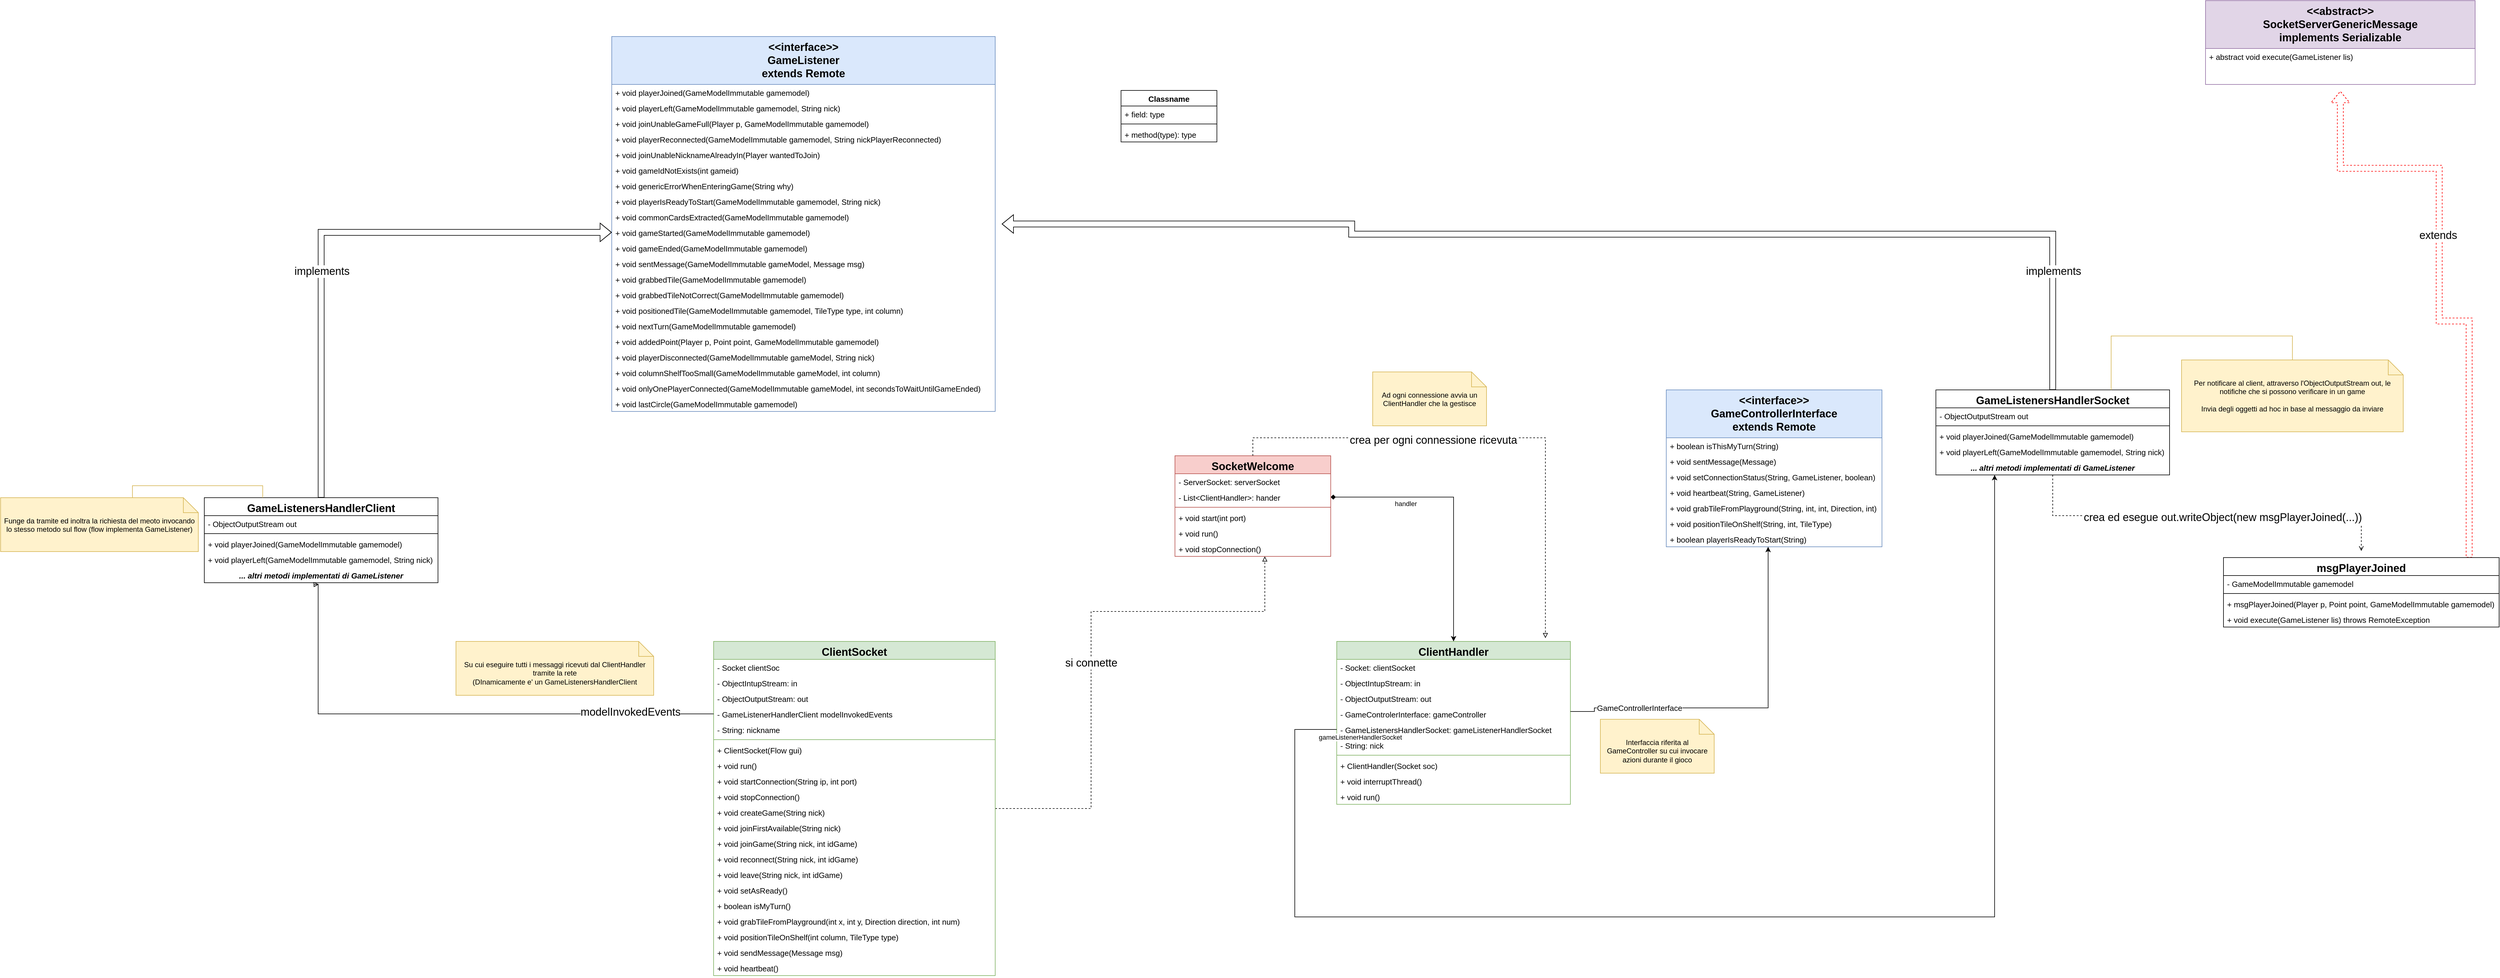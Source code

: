 <mxfile version="20.8.16" type="device"><diagram id="7D1J2RN3TI_QqU_orNVl" name="Pagina-1"><mxGraphModel dx="5291" dy="3307" grid="1" gridSize="10" guides="1" tooltips="1" connect="1" arrows="1" fold="1" page="0" pageScale="1" pageWidth="827" pageHeight="1169" background="none" math="0" shadow="0"><root><mxCell id="0"/><mxCell id="1" parent="0"/><mxCell id="dzRaXjKXjlgb23_gsx2O-1" value="SocketWelcome" style="swimlane;fontStyle=1;align=center;verticalAlign=top;childLayout=stackLayout;horizontal=1;startSize=30;horizontalStack=0;resizeParent=1;resizeParentMax=0;resizeLast=0;collapsible=1;marginBottom=0;fillColor=#f8cecc;strokeColor=#b85450;fontSize=18;" vertex="1" parent="1"><mxGeometry x="-1030" y="-820" width="260" height="168" as="geometry"/></mxCell><mxCell id="dzRaXjKXjlgb23_gsx2O-42" value="- ServerSocket: serverSocket&#10;" style="text;strokeColor=none;fillColor=none;align=left;verticalAlign=top;spacingLeft=4;spacingRight=4;overflow=hidden;rotatable=0;points=[[0,0.5],[1,0.5]];portConstraint=eastwest;fontSize=13;" vertex="1" parent="dzRaXjKXjlgb23_gsx2O-1"><mxGeometry y="30" width="260" height="26" as="geometry"/></mxCell><mxCell id="dzRaXjKXjlgb23_gsx2O-53" value="- List&lt;ClientHandler&gt;: hander&#10;" style="text;strokeColor=none;fillColor=none;align=left;verticalAlign=top;spacingLeft=4;spacingRight=4;overflow=hidden;rotatable=0;points=[[0,0.5],[1,0.5]];portConstraint=eastwest;fontSize=13;" vertex="1" parent="dzRaXjKXjlgb23_gsx2O-1"><mxGeometry y="56" width="260" height="26" as="geometry"/></mxCell><mxCell id="dzRaXjKXjlgb23_gsx2O-3" value="" style="line;strokeWidth=1;fillColor=none;align=left;verticalAlign=middle;spacingTop=-1;spacingLeft=3;spacingRight=3;rotatable=0;labelPosition=right;points=[];portConstraint=eastwest;strokeColor=inherit;" vertex="1" parent="dzRaXjKXjlgb23_gsx2O-1"><mxGeometry y="82" width="260" height="8" as="geometry"/></mxCell><mxCell id="dzRaXjKXjlgb23_gsx2O-54" value="+ void start(int port)" style="text;strokeColor=none;fillColor=none;align=left;verticalAlign=top;spacingLeft=4;spacingRight=4;overflow=hidden;rotatable=0;points=[[0,0.5],[1,0.5]];portConstraint=eastwest;fontSize=13;" vertex="1" parent="dzRaXjKXjlgb23_gsx2O-1"><mxGeometry y="90" width="260" height="26" as="geometry"/></mxCell><mxCell id="dzRaXjKXjlgb23_gsx2O-40" value="+ void run()" style="text;strokeColor=none;fillColor=none;align=left;verticalAlign=top;spacingLeft=4;spacingRight=4;overflow=hidden;rotatable=0;points=[[0,0.5],[1,0.5]];portConstraint=eastwest;fontSize=13;" vertex="1" parent="dzRaXjKXjlgb23_gsx2O-1"><mxGeometry y="116" width="260" height="26" as="geometry"/></mxCell><mxCell id="dzRaXjKXjlgb23_gsx2O-51" value="+ void stopConnection()" style="text;strokeColor=none;fillColor=none;align=left;verticalAlign=top;spacingLeft=4;spacingRight=4;overflow=hidden;rotatable=0;points=[[0,0.5],[1,0.5]];portConstraint=eastwest;fontSize=13;" vertex="1" parent="dzRaXjKXjlgb23_gsx2O-1"><mxGeometry y="142" width="260" height="26" as="geometry"/></mxCell><mxCell id="dzRaXjKXjlgb23_gsx2O-9" value="ClientHandler" style="swimlane;fontStyle=1;align=center;verticalAlign=top;childLayout=stackLayout;horizontal=1;startSize=30;horizontalStack=0;resizeParent=1;resizeParentMax=0;resizeLast=0;collapsible=1;marginBottom=0;fillColor=#d5e8d4;strokeColor=#82b366;fontSize=18;" vertex="1" parent="1"><mxGeometry x="-760" y="-510" width="390" height="272" as="geometry"/></mxCell><mxCell id="dzRaXjKXjlgb23_gsx2O-55" value="- Socket: clientSocket&#10;" style="text;strokeColor=none;fillColor=none;align=left;verticalAlign=top;spacingLeft=4;spacingRight=4;overflow=hidden;rotatable=0;points=[[0,0.5],[1,0.5]];portConstraint=eastwest;fontSize=13;" vertex="1" parent="dzRaXjKXjlgb23_gsx2O-9"><mxGeometry y="30" width="390" height="26" as="geometry"/></mxCell><mxCell id="dzRaXjKXjlgb23_gsx2O-59" value="- ObjectIntupStream: in&#10;" style="text;strokeColor=none;fillColor=none;align=left;verticalAlign=top;spacingLeft=4;spacingRight=4;overflow=hidden;rotatable=0;points=[[0,0.5],[1,0.5]];portConstraint=eastwest;fontSize=13;" vertex="1" parent="dzRaXjKXjlgb23_gsx2O-9"><mxGeometry y="56" width="390" height="26" as="geometry"/></mxCell><mxCell id="dzRaXjKXjlgb23_gsx2O-61" value="- ObjectOutputStream: out&#10;" style="text;strokeColor=none;fillColor=none;align=left;verticalAlign=top;spacingLeft=4;spacingRight=4;overflow=hidden;rotatable=0;points=[[0,0.5],[1,0.5]];portConstraint=eastwest;fontSize=13;" vertex="1" parent="dzRaXjKXjlgb23_gsx2O-9"><mxGeometry y="82" width="390" height="26" as="geometry"/></mxCell><mxCell id="dzRaXjKXjlgb23_gsx2O-57" value="- GameControlerInterface: gameController&#10;" style="text;strokeColor=none;fillColor=none;align=left;verticalAlign=top;spacingLeft=4;spacingRight=4;overflow=hidden;rotatable=0;points=[[0,0.5],[1,0.5]];portConstraint=eastwest;fontSize=13;" vertex="1" parent="dzRaXjKXjlgb23_gsx2O-9"><mxGeometry y="108" width="390" height="26" as="geometry"/></mxCell><mxCell id="dzRaXjKXjlgb23_gsx2O-58" value="- GameListenersHandlerSocket: gameListenerHandlerSocket&#10;" style="text;strokeColor=none;fillColor=none;align=left;verticalAlign=top;spacingLeft=4;spacingRight=4;overflow=hidden;rotatable=0;points=[[0,0.5],[1,0.5]];portConstraint=eastwest;fontSize=13;" vertex="1" parent="dzRaXjKXjlgb23_gsx2O-9"><mxGeometry y="134" width="390" height="26" as="geometry"/></mxCell><mxCell id="dzRaXjKXjlgb23_gsx2O-60" value="- String: nick" style="text;strokeColor=none;fillColor=none;align=left;verticalAlign=top;spacingLeft=4;spacingRight=4;overflow=hidden;rotatable=0;points=[[0,0.5],[1,0.5]];portConstraint=eastwest;fontSize=13;" vertex="1" parent="dzRaXjKXjlgb23_gsx2O-9"><mxGeometry y="160" width="390" height="26" as="geometry"/></mxCell><mxCell id="dzRaXjKXjlgb23_gsx2O-11" value="" style="line;strokeWidth=1;fillColor=none;align=left;verticalAlign=middle;spacingTop=-1;spacingLeft=3;spacingRight=3;rotatable=0;labelPosition=right;points=[];portConstraint=eastwest;strokeColor=inherit;" vertex="1" parent="dzRaXjKXjlgb23_gsx2O-9"><mxGeometry y="186" width="390" height="8" as="geometry"/></mxCell><mxCell id="dzRaXjKXjlgb23_gsx2O-62" value="+ ClientHandler(Socket soc)&#10;" style="text;strokeColor=none;fillColor=none;align=left;verticalAlign=top;spacingLeft=4;spacingRight=4;overflow=hidden;rotatable=0;points=[[0,0.5],[1,0.5]];portConstraint=eastwest;fontSize=13;" vertex="1" parent="dzRaXjKXjlgb23_gsx2O-9"><mxGeometry y="194" width="390" height="26" as="geometry"/></mxCell><mxCell id="dzRaXjKXjlgb23_gsx2O-63" value="+ void interruptThread()&#10;" style="text;strokeColor=none;fillColor=none;align=left;verticalAlign=top;spacingLeft=4;spacingRight=4;overflow=hidden;rotatable=0;points=[[0,0.5],[1,0.5]];portConstraint=eastwest;fontSize=13;" vertex="1" parent="dzRaXjKXjlgb23_gsx2O-9"><mxGeometry y="220" width="390" height="26" as="geometry"/></mxCell><mxCell id="dzRaXjKXjlgb23_gsx2O-64" value="+ void run()&#10;" style="text;strokeColor=none;fillColor=none;align=left;verticalAlign=top;spacingLeft=4;spacingRight=4;overflow=hidden;rotatable=0;points=[[0,0.5],[1,0.5]];portConstraint=eastwest;fontSize=13;" vertex="1" parent="dzRaXjKXjlgb23_gsx2O-9"><mxGeometry y="246" width="390" height="26" as="geometry"/></mxCell><mxCell id="dzRaXjKXjlgb23_gsx2O-13" style="edgeStyle=orthogonalEdgeStyle;rounded=0;orthogonalLoop=1;jettySize=auto;html=1;entryX=0.5;entryY=0;entryDx=0;entryDy=0;startArrow=diamond;startFill=1;" edge="1" parent="1" source="dzRaXjKXjlgb23_gsx2O-53" target="dzRaXjKXjlgb23_gsx2O-9"><mxGeometry relative="1" as="geometry"><mxPoint x="-770" y="-732.0" as="sourcePoint"/></mxGeometry></mxCell><mxCell id="dzRaXjKXjlgb23_gsx2O-14" value="handler" style="edgeLabel;html=1;align=center;verticalAlign=middle;resizable=0;points=[];" vertex="1" connectable="0" parent="dzRaXjKXjlgb23_gsx2O-13"><mxGeometry x="0.834" y="1" relative="1" as="geometry"><mxPoint x="-81" y="-193" as="offset"/></mxGeometry></mxCell><mxCell id="dzRaXjKXjlgb23_gsx2O-17" value="Ad ogni connessione avvia un ClientHandler che la gestisce" style="shape=note2;boundedLbl=1;whiteSpace=wrap;html=1;size=25;verticalAlign=top;align=center;fillColor=#fff2cc;strokeColor=#d6b656;" vertex="1" parent="1"><mxGeometry x="-700" y="-960" width="190" height="90" as="geometry"/></mxCell><mxCell id="dzRaXjKXjlgb23_gsx2O-164" style="rounded=0;orthogonalLoop=1;jettySize=auto;html=1;fontSize=18;startArrow=none;startFill=0;endArrow=classic;endFill=0;strokeWidth=1;strokeColor=default;shape=flexArrow;targetPerimeterSpacing=11;exitX=0.5;exitY=0;exitDx=0;exitDy=0;edgeStyle=orthogonalEdgeStyle;" edge="1" parent="1" source="dzRaXjKXjlgb23_gsx2O-18" target="dzRaXjKXjlgb23_gsx2O-131"><mxGeometry relative="1" as="geometry"><Array as="points"><mxPoint x="435" y="-1190"/><mxPoint x="-735" y="-1190"/><mxPoint x="-735" y="-1207"/></Array></mxGeometry></mxCell><mxCell id="dzRaXjKXjlgb23_gsx2O-222" value="implements" style="edgeLabel;html=1;align=center;verticalAlign=middle;resizable=0;points=[];fontSize=18;" vertex="1" connectable="0" parent="dzRaXjKXjlgb23_gsx2O-164"><mxGeometry x="0.778" relative="1" as="geometry"><mxPoint x="1529" y="79" as="offset"/></mxGeometry></mxCell><mxCell id="dzRaXjKXjlgb23_gsx2O-217" style="edgeStyle=orthogonalEdgeStyle;rounded=0;orthogonalLoop=1;jettySize=auto;html=1;strokeColor=default;strokeWidth=1;fontSize=18;startArrow=none;startFill=0;endArrow=open;endFill=0;targetPerimeterSpacing=11;dashed=1;" edge="1" parent="1" source="dzRaXjKXjlgb23_gsx2O-18" target="dzRaXjKXjlgb23_gsx2O-209"><mxGeometry relative="1" as="geometry"><Array as="points"><mxPoint x="435" y="-720"/><mxPoint x="950" y="-720"/></Array></mxGeometry></mxCell><mxCell id="dzRaXjKXjlgb23_gsx2O-218" value="crea ed esegue out.writeObject(new msgPlayerJoined(...))&amp;nbsp;" style="edgeLabel;html=1;align=center;verticalAlign=middle;resizable=0;points=[];fontSize=18;" vertex="1" connectable="0" parent="dzRaXjKXjlgb23_gsx2O-217"><mxGeometry x="0.328" y="-3" relative="1" as="geometry"><mxPoint x="-73" as="offset"/></mxGeometry></mxCell><mxCell id="dzRaXjKXjlgb23_gsx2O-18" value="GameListenersHandlerSocket" style="swimlane;fontStyle=1;align=center;verticalAlign=top;childLayout=stackLayout;horizontal=1;startSize=30;horizontalStack=0;resizeParent=1;resizeParentMax=0;resizeLast=0;collapsible=1;marginBottom=0;fontSize=18;" vertex="1" parent="1"><mxGeometry x="240" y="-930" width="390" height="142" as="geometry"/></mxCell><mxCell id="dzRaXjKXjlgb23_gsx2O-91" value="- ObjectOutputStream out" style="text;strokeColor=none;fillColor=none;align=left;verticalAlign=top;spacingLeft=4;spacingRight=4;overflow=hidden;rotatable=0;points=[[0,0.5],[1,0.5]];portConstraint=eastwest;fontSize=13;" vertex="1" parent="dzRaXjKXjlgb23_gsx2O-18"><mxGeometry y="30" width="390" height="26" as="geometry"/></mxCell><mxCell id="dzRaXjKXjlgb23_gsx2O-20" value="" style="line;strokeWidth=1;fillColor=none;align=left;verticalAlign=middle;spacingTop=-1;spacingLeft=3;spacingRight=3;rotatable=0;labelPosition=right;points=[];portConstraint=eastwest;strokeColor=inherit;" vertex="1" parent="dzRaXjKXjlgb23_gsx2O-18"><mxGeometry y="56" width="390" height="8" as="geometry"/></mxCell><mxCell id="dzRaXjKXjlgb23_gsx2O-184" value="+ void playerJoined(GameModelImmutable gamemodel) " style="text;strokeColor=none;fillColor=none;align=left;verticalAlign=top;spacingLeft=4;spacingRight=4;overflow=hidden;rotatable=0;points=[[0,0.5],[1,0.5]];portConstraint=eastwest;fontSize=13;" vertex="1" parent="dzRaXjKXjlgb23_gsx2O-18"><mxGeometry y="64" width="390" height="26" as="geometry"/></mxCell><mxCell id="dzRaXjKXjlgb23_gsx2O-185" value="+ void playerLeft(GameModelImmutable gamemodel, String nick) " style="text;strokeColor=none;fillColor=none;align=left;verticalAlign=top;spacingLeft=4;spacingRight=4;overflow=hidden;rotatable=0;points=[[0,0.5],[1,0.5]];portConstraint=eastwest;fontSize=13;" vertex="1" parent="dzRaXjKXjlgb23_gsx2O-18"><mxGeometry y="90" width="390" height="26" as="geometry"/></mxCell><mxCell id="dzRaXjKXjlgb23_gsx2O-198" value="... altri metodi implementati di GameListener" style="text;strokeColor=none;fillColor=none;align=center;verticalAlign=top;spacingLeft=4;spacingRight=4;overflow=hidden;rotatable=0;points=[[0,0.5],[1,0.5]];portConstraint=eastwest;fontSize=13;fontStyle=3" vertex="1" parent="dzRaXjKXjlgb23_gsx2O-18"><mxGeometry y="116" width="390" height="26" as="geometry"/></mxCell><mxCell id="dzRaXjKXjlgb23_gsx2O-23" style="edgeStyle=orthogonalEdgeStyle;rounded=0;orthogonalLoop=1;jettySize=auto;html=1;startArrow=none;startFill=0;" edge="1" parent="1" source="dzRaXjKXjlgb23_gsx2O-58" target="dzRaXjKXjlgb23_gsx2O-18"><mxGeometry relative="1" as="geometry"><mxPoint x="-760" y="-354" as="sourcePoint"/><Array as="points"><mxPoint x="-830" y="-363"/><mxPoint x="-830" y="-50"/><mxPoint x="338" y="-50"/></Array></mxGeometry></mxCell><mxCell id="dzRaXjKXjlgb23_gsx2O-24" value="gameListenerHandlerSocket" style="edgeLabel;html=1;align=center;verticalAlign=middle;resizable=0;points=[];" vertex="1" connectable="0" parent="dzRaXjKXjlgb23_gsx2O-23"><mxGeometry x="-0.243" y="2" relative="1" as="geometry"><mxPoint x="-375" y="-298" as="offset"/></mxGeometry></mxCell><mxCell id="dzRaXjKXjlgb23_gsx2O-199" style="edgeStyle=orthogonalEdgeStyle;rounded=0;orthogonalLoop=1;jettySize=auto;html=1;entryX=0.75;entryY=0;entryDx=0;entryDy=0;strokeColor=#d6b656;strokeWidth=1;fontSize=18;startArrow=none;startFill=0;endArrow=none;endFill=0;targetPerimeterSpacing=11;fillColor=#fff2cc;" edge="1" parent="1" source="dzRaXjKXjlgb23_gsx2O-25" target="dzRaXjKXjlgb23_gsx2O-18"><mxGeometry relative="1" as="geometry"><Array as="points"><mxPoint x="835" y="-1020"/><mxPoint x="532" y="-1020"/></Array></mxGeometry></mxCell><mxCell id="dzRaXjKXjlgb23_gsx2O-25" value="Per notificare al client, attraverso l'ObjectOutputStream out, le notifiche che si possono verificare in un game&lt;br&gt;&lt;br&gt;Invia degli oggetti ad hoc in base al messaggio da inviare" style="shape=note2;boundedLbl=1;whiteSpace=wrap;html=1;size=25;verticalAlign=top;align=center;fillColor=#fff2cc;strokeColor=#d6b656;" vertex="1" parent="1"><mxGeometry x="650" y="-980" width="370" height="120" as="geometry"/></mxCell><mxCell id="dzRaXjKXjlgb23_gsx2O-27" value="&lt;&lt;interface&gt;&gt;&#10;GameControllerInterface&#10;extends Remote" style="swimlane;fontStyle=1;align=center;verticalAlign=top;childLayout=stackLayout;horizontal=1;startSize=80;horizontalStack=0;resizeParent=1;resizeParentMax=0;resizeLast=0;collapsible=1;marginBottom=0;fillColor=#dae8fc;strokeColor=#6c8ebf;fontSize=18;" vertex="1" parent="1"><mxGeometry x="-210" y="-930" width="360" height="262" as="geometry"/></mxCell><mxCell id="dzRaXjKXjlgb23_gsx2O-72" value="+ boolean isThisMyTurn(String)" style="text;strokeColor=none;fillColor=none;align=left;verticalAlign=top;spacingLeft=4;spacingRight=4;overflow=hidden;rotatable=0;points=[[0,0.5],[1,0.5]];portConstraint=eastwest;fontSize=13;" vertex="1" parent="dzRaXjKXjlgb23_gsx2O-27"><mxGeometry y="80" width="360" height="26" as="geometry"/></mxCell><mxCell id="dzRaXjKXjlgb23_gsx2O-75" value="+ void sentMessage(Message)" style="text;strokeColor=none;fillColor=none;align=left;verticalAlign=top;spacingLeft=4;spacingRight=4;overflow=hidden;rotatable=0;points=[[0,0.5],[1,0.5]];portConstraint=eastwest;fontSize=13;" vertex="1" parent="dzRaXjKXjlgb23_gsx2O-27"><mxGeometry y="106" width="360" height="26" as="geometry"/></mxCell><mxCell id="dzRaXjKXjlgb23_gsx2O-77" value="+ void setConnectionStatus(String, GameListener, boolean)" style="text;strokeColor=none;fillColor=none;align=left;verticalAlign=top;spacingLeft=4;spacingRight=4;overflow=hidden;rotatable=0;points=[[0,0.5],[1,0.5]];portConstraint=eastwest;fontSize=13;" vertex="1" parent="dzRaXjKXjlgb23_gsx2O-27"><mxGeometry y="132" width="360" height="26" as="geometry"/></mxCell><mxCell id="dzRaXjKXjlgb23_gsx2O-83" value="+ void heartbeat(String, GameListener)" style="text;strokeColor=none;fillColor=none;align=left;verticalAlign=top;spacingLeft=4;spacingRight=4;overflow=hidden;rotatable=0;points=[[0,0.5],[1,0.5]];portConstraint=eastwest;fontSize=13;" vertex="1" parent="dzRaXjKXjlgb23_gsx2O-27"><mxGeometry y="158" width="360" height="26" as="geometry"/></mxCell><mxCell id="dzRaXjKXjlgb23_gsx2O-85" value="+ void grabTileFromPlayground(String, int, int, Direction, int)" style="text;strokeColor=none;fillColor=none;align=left;verticalAlign=top;spacingLeft=4;spacingRight=4;overflow=hidden;rotatable=0;points=[[0,0.5],[1,0.5]];portConstraint=eastwest;fontSize=13;" vertex="1" parent="dzRaXjKXjlgb23_gsx2O-27"><mxGeometry y="184" width="360" height="26" as="geometry"/></mxCell><mxCell id="dzRaXjKXjlgb23_gsx2O-99" value="+ void positionTileOnShelf(String, int, TileType)" style="text;strokeColor=none;fillColor=none;align=left;verticalAlign=top;spacingLeft=4;spacingRight=4;overflow=hidden;rotatable=0;points=[[0,0.5],[1,0.5]];portConstraint=eastwest;fontSize=13;" vertex="1" parent="dzRaXjKXjlgb23_gsx2O-27"><mxGeometry y="210" width="360" height="26" as="geometry"/></mxCell><mxCell id="dzRaXjKXjlgb23_gsx2O-100" value="+ boolean playerIsReadyToStart(String)" style="text;strokeColor=none;fillColor=none;align=left;verticalAlign=top;spacingLeft=4;spacingRight=4;overflow=hidden;rotatable=0;points=[[0,0.5],[1,0.5]];portConstraint=eastwest;fontSize=13;" vertex="1" parent="dzRaXjKXjlgb23_gsx2O-27"><mxGeometry y="236" width="360" height="26" as="geometry"/></mxCell><mxCell id="dzRaXjKXjlgb23_gsx2O-31" style="edgeStyle=orthogonalEdgeStyle;rounded=0;orthogonalLoop=1;jettySize=auto;html=1;fontSize=13;startArrow=none;startFill=0;" edge="1" parent="1" source="dzRaXjKXjlgb23_gsx2O-57" target="dzRaXjKXjlgb23_gsx2O-100"><mxGeometry relative="1" as="geometry"><mxPoint x="-400" y="-360" as="sourcePoint"/><mxPoint x="-40.08" y="-723.88" as="targetPoint"/><Array as="points"><mxPoint x="-330" y="-393"/><mxPoint x="-330" y="-399"/><mxPoint x="-40" y="-399"/></Array></mxGeometry></mxCell><mxCell id="dzRaXjKXjlgb23_gsx2O-32" value="GameControllerInterface" style="edgeLabel;html=1;align=center;verticalAlign=middle;resizable=0;points=[];fontSize=13;" vertex="1" connectable="0" parent="dzRaXjKXjlgb23_gsx2O-31"><mxGeometry x="-0.656" y="-3" relative="1" as="geometry"><mxPoint x="17" y="-3" as="offset"/></mxGeometry></mxCell><mxCell id="dzRaXjKXjlgb23_gsx2O-33" value="Interfaccia riferita al GameController su cui invocare azioni durante il gioco" style="shape=note2;boundedLbl=1;whiteSpace=wrap;html=1;size=25;verticalAlign=top;align=center;fillColor=#fff2cc;strokeColor=#d6b656;" vertex="1" parent="1"><mxGeometry x="-320" y="-380" width="190" height="90" as="geometry"/></mxCell><mxCell id="dzRaXjKXjlgb23_gsx2O-43" value="Classname" style="swimlane;fontStyle=1;align=center;verticalAlign=top;childLayout=stackLayout;horizontal=1;startSize=26;horizontalStack=0;resizeParent=1;resizeParentMax=0;resizeLast=0;collapsible=1;marginBottom=0;fontSize=13;fillColor=none;" vertex="1" parent="1"><mxGeometry x="-1120" y="-1430" width="160" height="86" as="geometry"/></mxCell><mxCell id="dzRaXjKXjlgb23_gsx2O-44" value="+ field: type" style="text;strokeColor=none;fillColor=none;align=left;verticalAlign=top;spacingLeft=4;spacingRight=4;overflow=hidden;rotatable=0;points=[[0,0.5],[1,0.5]];portConstraint=eastwest;fontSize=13;" vertex="1" parent="dzRaXjKXjlgb23_gsx2O-43"><mxGeometry y="26" width="160" height="26" as="geometry"/></mxCell><mxCell id="dzRaXjKXjlgb23_gsx2O-45" value="" style="line;strokeWidth=1;fillColor=none;align=left;verticalAlign=middle;spacingTop=-1;spacingLeft=3;spacingRight=3;rotatable=0;labelPosition=right;points=[];portConstraint=eastwest;strokeColor=inherit;fontSize=13;" vertex="1" parent="dzRaXjKXjlgb23_gsx2O-43"><mxGeometry y="52" width="160" height="8" as="geometry"/></mxCell><mxCell id="dzRaXjKXjlgb23_gsx2O-46" value="+ method(type): type" style="text;strokeColor=none;fillColor=none;align=left;verticalAlign=top;spacingLeft=4;spacingRight=4;overflow=hidden;rotatable=0;points=[[0,0.5],[1,0.5]];portConstraint=eastwest;fontSize=13;" vertex="1" parent="dzRaXjKXjlgb23_gsx2O-43"><mxGeometry y="60" width="160" height="26" as="geometry"/></mxCell><mxCell id="dzRaXjKXjlgb23_gsx2O-159" style="edgeStyle=orthogonalEdgeStyle;rounded=0;orthogonalLoop=1;jettySize=auto;html=1;fontSize=18;startArrow=none;startFill=0;endArrow=block;endFill=0;dashed=1;" edge="1" parent="1" source="dzRaXjKXjlgb23_gsx2O-108" target="dzRaXjKXjlgb23_gsx2O-1"><mxGeometry relative="1" as="geometry"><Array as="points"><mxPoint x="-1170" y="-231"/><mxPoint x="-1170" y="-560"/><mxPoint x="-880" y="-560"/></Array></mxGeometry></mxCell><mxCell id="dzRaXjKXjlgb23_gsx2O-160" value="si connette" style="edgeLabel;html=1;align=center;verticalAlign=middle;resizable=0;points=[];fontSize=18;" vertex="1" connectable="0" parent="dzRaXjKXjlgb23_gsx2O-159"><mxGeometry x="-0.071" relative="1" as="geometry"><mxPoint y="1" as="offset"/></mxGeometry></mxCell><mxCell id="dzRaXjKXjlgb23_gsx2O-108" value="ClientSocket" style="swimlane;fontStyle=1;align=center;verticalAlign=top;childLayout=stackLayout;horizontal=1;startSize=30;horizontalStack=0;resizeParent=1;resizeParentMax=0;resizeLast=0;collapsible=1;marginBottom=0;fillColor=#d5e8d4;strokeColor=#82b366;fontSize=18;" vertex="1" parent="1"><mxGeometry x="-1800" y="-510" width="470" height="558" as="geometry"/></mxCell><mxCell id="dzRaXjKXjlgb23_gsx2O-109" value="- Socket clientSoc" style="text;strokeColor=none;fillColor=none;align=left;verticalAlign=top;spacingLeft=4;spacingRight=4;overflow=hidden;rotatable=0;points=[[0,0.5],[1,0.5]];portConstraint=eastwest;fontSize=13;" vertex="1" parent="dzRaXjKXjlgb23_gsx2O-108"><mxGeometry y="30" width="470" height="26" as="geometry"/></mxCell><mxCell id="dzRaXjKXjlgb23_gsx2O-110" value="- ObjectIntupStream: in&#10;" style="text;strokeColor=none;fillColor=none;align=left;verticalAlign=top;spacingLeft=4;spacingRight=4;overflow=hidden;rotatable=0;points=[[0,0.5],[1,0.5]];portConstraint=eastwest;fontSize=13;" vertex="1" parent="dzRaXjKXjlgb23_gsx2O-108"><mxGeometry y="56" width="470" height="26" as="geometry"/></mxCell><mxCell id="dzRaXjKXjlgb23_gsx2O-111" value="- ObjectOutputStream: out&#10;" style="text;strokeColor=none;fillColor=none;align=left;verticalAlign=top;spacingLeft=4;spacingRight=4;overflow=hidden;rotatable=0;points=[[0,0.5],[1,0.5]];portConstraint=eastwest;fontSize=13;" vertex="1" parent="dzRaXjKXjlgb23_gsx2O-108"><mxGeometry y="82" width="470" height="26" as="geometry"/></mxCell><mxCell id="dzRaXjKXjlgb23_gsx2O-112" value="- GameListenerHandlerClient modelInvokedEvents" style="text;strokeColor=none;fillColor=none;align=left;verticalAlign=top;spacingLeft=4;spacingRight=4;overflow=hidden;rotatable=0;points=[[0,0.5],[1,0.5]];portConstraint=eastwest;fontSize=13;" vertex="1" parent="dzRaXjKXjlgb23_gsx2O-108"><mxGeometry y="108" width="470" height="26" as="geometry"/></mxCell><mxCell id="dzRaXjKXjlgb23_gsx2O-114" value="- String: nickname" style="text;strokeColor=none;fillColor=none;align=left;verticalAlign=top;spacingLeft=4;spacingRight=4;overflow=hidden;rotatable=0;points=[[0,0.5],[1,0.5]];portConstraint=eastwest;fontSize=13;" vertex="1" parent="dzRaXjKXjlgb23_gsx2O-108"><mxGeometry y="134" width="470" height="26" as="geometry"/></mxCell><mxCell id="dzRaXjKXjlgb23_gsx2O-115" value="" style="line;strokeWidth=1;fillColor=none;align=left;verticalAlign=middle;spacingTop=-1;spacingLeft=3;spacingRight=3;rotatable=0;labelPosition=right;points=[];portConstraint=eastwest;strokeColor=inherit;" vertex="1" parent="dzRaXjKXjlgb23_gsx2O-108"><mxGeometry y="160" width="470" height="8" as="geometry"/></mxCell><mxCell id="dzRaXjKXjlgb23_gsx2O-116" value="+ ClientSocket(Flow gui)" style="text;strokeColor=none;fillColor=none;align=left;verticalAlign=top;spacingLeft=4;spacingRight=4;overflow=hidden;rotatable=0;points=[[0,0.5],[1,0.5]];portConstraint=eastwest;fontSize=13;" vertex="1" parent="dzRaXjKXjlgb23_gsx2O-108"><mxGeometry y="168" width="470" height="26" as="geometry"/></mxCell><mxCell id="dzRaXjKXjlgb23_gsx2O-118" value="+ void run()&#10;" style="text;strokeColor=none;fillColor=none;align=left;verticalAlign=top;spacingLeft=4;spacingRight=4;overflow=hidden;rotatable=0;points=[[0,0.5],[1,0.5]];portConstraint=eastwest;fontSize=13;" vertex="1" parent="dzRaXjKXjlgb23_gsx2O-108"><mxGeometry y="194" width="470" height="26" as="geometry"/></mxCell><mxCell id="dzRaXjKXjlgb23_gsx2O-117" value="+ void startConnection(String ip, int port)" style="text;strokeColor=none;fillColor=none;align=left;verticalAlign=top;spacingLeft=4;spacingRight=4;overflow=hidden;rotatable=0;points=[[0,0.5],[1,0.5]];portConstraint=eastwest;fontSize=13;" vertex="1" parent="dzRaXjKXjlgb23_gsx2O-108"><mxGeometry y="220" width="470" height="26" as="geometry"/></mxCell><mxCell id="dzRaXjKXjlgb23_gsx2O-119" value="+ void stopConnection()" style="text;strokeColor=none;fillColor=none;align=left;verticalAlign=top;spacingLeft=4;spacingRight=4;overflow=hidden;rotatable=0;points=[[0,0.5],[1,0.5]];portConstraint=eastwest;fontSize=13;" vertex="1" parent="dzRaXjKXjlgb23_gsx2O-108"><mxGeometry y="246" width="470" height="26" as="geometry"/></mxCell><mxCell id="dzRaXjKXjlgb23_gsx2O-120" value="+ void createGame(String nick)" style="text;strokeColor=none;fillColor=none;align=left;verticalAlign=top;spacingLeft=4;spacingRight=4;overflow=hidden;rotatable=0;points=[[0,0.5],[1,0.5]];portConstraint=eastwest;fontSize=13;" vertex="1" parent="dzRaXjKXjlgb23_gsx2O-108"><mxGeometry y="272" width="470" height="26" as="geometry"/></mxCell><mxCell id="dzRaXjKXjlgb23_gsx2O-121" value="+ void joinFirstAvailable(String nick) " style="text;strokeColor=none;fillColor=none;align=left;verticalAlign=top;spacingLeft=4;spacingRight=4;overflow=hidden;rotatable=0;points=[[0,0.5],[1,0.5]];portConstraint=eastwest;fontSize=13;" vertex="1" parent="dzRaXjKXjlgb23_gsx2O-108"><mxGeometry y="298" width="470" height="26" as="geometry"/></mxCell><mxCell id="dzRaXjKXjlgb23_gsx2O-122" value="+ void joinGame(String nick, int idGame) " style="text;strokeColor=none;fillColor=none;align=left;verticalAlign=top;spacingLeft=4;spacingRight=4;overflow=hidden;rotatable=0;points=[[0,0.5],[1,0.5]];portConstraint=eastwest;fontSize=13;" vertex="1" parent="dzRaXjKXjlgb23_gsx2O-108"><mxGeometry y="324" width="470" height="26" as="geometry"/></mxCell><mxCell id="dzRaXjKXjlgb23_gsx2O-123" value="+ void reconnect(String nick, int idGame) " style="text;strokeColor=none;fillColor=none;align=left;verticalAlign=top;spacingLeft=4;spacingRight=4;overflow=hidden;rotatable=0;points=[[0,0.5],[1,0.5]];portConstraint=eastwest;fontSize=13;" vertex="1" parent="dzRaXjKXjlgb23_gsx2O-108"><mxGeometry y="350" width="470" height="26" as="geometry"/></mxCell><mxCell id="dzRaXjKXjlgb23_gsx2O-125" value="+ void leave(String nick, int idGame) " style="text;strokeColor=none;fillColor=none;align=left;verticalAlign=top;spacingLeft=4;spacingRight=4;overflow=hidden;rotatable=0;points=[[0,0.5],[1,0.5]];portConstraint=eastwest;fontSize=13;" vertex="1" parent="dzRaXjKXjlgb23_gsx2O-108"><mxGeometry y="376" width="470" height="26" as="geometry"/></mxCell><mxCell id="dzRaXjKXjlgb23_gsx2O-124" value="+ void setAsReady()" style="text;strokeColor=none;fillColor=none;align=left;verticalAlign=top;spacingLeft=4;spacingRight=4;overflow=hidden;rotatable=0;points=[[0,0.5],[1,0.5]];portConstraint=eastwest;fontSize=13;" vertex="1" parent="dzRaXjKXjlgb23_gsx2O-108"><mxGeometry y="402" width="470" height="26" as="geometry"/></mxCell><mxCell id="dzRaXjKXjlgb23_gsx2O-126" value="+ boolean isMyTurn()" style="text;strokeColor=none;fillColor=none;align=left;verticalAlign=top;spacingLeft=4;spacingRight=4;overflow=hidden;rotatable=0;points=[[0,0.5],[1,0.5]];portConstraint=eastwest;fontSize=13;" vertex="1" parent="dzRaXjKXjlgb23_gsx2O-108"><mxGeometry y="428" width="470" height="26" as="geometry"/></mxCell><mxCell id="dzRaXjKXjlgb23_gsx2O-127" value="+ void grabTileFromPlayground(int x, int y, Direction direction, int num) " style="text;strokeColor=none;fillColor=none;align=left;verticalAlign=top;spacingLeft=4;spacingRight=4;overflow=hidden;rotatable=0;points=[[0,0.5],[1,0.5]];portConstraint=eastwest;fontSize=13;" vertex="1" parent="dzRaXjKXjlgb23_gsx2O-108"><mxGeometry y="454" width="470" height="26" as="geometry"/></mxCell><mxCell id="dzRaXjKXjlgb23_gsx2O-130" value="+ void positionTileOnShelf(int column, TileType type)" style="text;strokeColor=none;fillColor=none;align=left;verticalAlign=top;spacingLeft=4;spacingRight=4;overflow=hidden;rotatable=0;points=[[0,0.5],[1,0.5]];portConstraint=eastwest;fontSize=13;" vertex="1" parent="dzRaXjKXjlgb23_gsx2O-108"><mxGeometry y="480" width="470" height="26" as="geometry"/></mxCell><mxCell id="dzRaXjKXjlgb23_gsx2O-129" value="+ void sendMessage(Message msg) " style="text;strokeColor=none;fillColor=none;align=left;verticalAlign=top;spacingLeft=4;spacingRight=4;overflow=hidden;rotatable=0;points=[[0,0.5],[1,0.5]];portConstraint=eastwest;fontSize=13;" vertex="1" parent="dzRaXjKXjlgb23_gsx2O-108"><mxGeometry y="506" width="470" height="26" as="geometry"/></mxCell><mxCell id="dzRaXjKXjlgb23_gsx2O-128" value="+ void heartbeat()" style="text;strokeColor=none;fillColor=none;align=left;verticalAlign=top;spacingLeft=4;spacingRight=4;overflow=hidden;rotatable=0;points=[[0,0.5],[1,0.5]];portConstraint=eastwest;fontSize=13;" vertex="1" parent="dzRaXjKXjlgb23_gsx2O-108"><mxGeometry y="532" width="470" height="26" as="geometry"/></mxCell><mxCell id="dzRaXjKXjlgb23_gsx2O-131" value="&lt;&lt;interface&gt;&gt;&#10;GameListener&#10;extends Remote" style="swimlane;fontStyle=1;align=center;verticalAlign=top;childLayout=stackLayout;horizontal=1;startSize=80;horizontalStack=0;resizeParent=1;resizeParentMax=0;resizeLast=0;collapsible=1;marginBottom=0;fillColor=#dae8fc;strokeColor=#6c8ebf;fontSize=18;" vertex="1" parent="1"><mxGeometry x="-1970" y="-1520" width="640" height="626" as="geometry"/></mxCell><mxCell id="dzRaXjKXjlgb23_gsx2O-133" value="+ void playerJoined(GameModelImmutable gamemodel) " style="text;strokeColor=none;fillColor=none;align=left;verticalAlign=top;spacingLeft=4;spacingRight=4;overflow=hidden;rotatable=0;points=[[0,0.5],[1,0.5]];portConstraint=eastwest;fontSize=13;" vertex="1" parent="dzRaXjKXjlgb23_gsx2O-131"><mxGeometry y="80" width="640" height="26" as="geometry"/></mxCell><mxCell id="dzRaXjKXjlgb23_gsx2O-134" value="+ void playerLeft(GameModelImmutable gamemodel, String nick) " style="text;strokeColor=none;fillColor=none;align=left;verticalAlign=top;spacingLeft=4;spacingRight=4;overflow=hidden;rotatable=0;points=[[0,0.5],[1,0.5]];portConstraint=eastwest;fontSize=13;" vertex="1" parent="dzRaXjKXjlgb23_gsx2O-131"><mxGeometry y="106" width="640" height="26" as="geometry"/></mxCell><mxCell id="dzRaXjKXjlgb23_gsx2O-135" value="+ void joinUnableGameFull(Player p, GameModelImmutable gamemodel) " style="text;strokeColor=none;fillColor=none;align=left;verticalAlign=top;spacingLeft=4;spacingRight=4;overflow=hidden;rotatable=0;points=[[0,0.5],[1,0.5]];portConstraint=eastwest;fontSize=13;" vertex="1" parent="dzRaXjKXjlgb23_gsx2O-131"><mxGeometry y="132" width="640" height="26" as="geometry"/></mxCell><mxCell id="dzRaXjKXjlgb23_gsx2O-138" value="+ void playerReconnected(GameModelImmutable gamemodel, String nickPlayerReconnected) " style="text;strokeColor=none;fillColor=none;align=left;verticalAlign=top;spacingLeft=4;spacingRight=4;overflow=hidden;rotatable=0;points=[[0,0.5],[1,0.5]];portConstraint=eastwest;fontSize=13;" vertex="1" parent="dzRaXjKXjlgb23_gsx2O-131"><mxGeometry y="158" width="640" height="26" as="geometry"/></mxCell><mxCell id="dzRaXjKXjlgb23_gsx2O-139" value="+ void joinUnableNicknameAlreadyIn(Player wantedToJoin) " style="text;strokeColor=none;fillColor=none;align=left;verticalAlign=top;spacingLeft=4;spacingRight=4;overflow=hidden;rotatable=0;points=[[0,0.5],[1,0.5]];portConstraint=eastwest;fontSize=13;" vertex="1" parent="dzRaXjKXjlgb23_gsx2O-131"><mxGeometry y="184" width="640" height="26" as="geometry"/></mxCell><mxCell id="dzRaXjKXjlgb23_gsx2O-140" value="+ void gameIdNotExists(int gameid) " style="text;strokeColor=none;fillColor=none;align=left;verticalAlign=top;spacingLeft=4;spacingRight=4;overflow=hidden;rotatable=0;points=[[0,0.5],[1,0.5]];portConstraint=eastwest;fontSize=13;" vertex="1" parent="dzRaXjKXjlgb23_gsx2O-131"><mxGeometry y="210" width="640" height="26" as="geometry"/></mxCell><mxCell id="dzRaXjKXjlgb23_gsx2O-141" value="+ void genericErrorWhenEnteringGame(String why)" style="text;strokeColor=none;fillColor=none;align=left;verticalAlign=top;spacingLeft=4;spacingRight=4;overflow=hidden;rotatable=0;points=[[0,0.5],[1,0.5]];portConstraint=eastwest;fontSize=13;" vertex="1" parent="dzRaXjKXjlgb23_gsx2O-131"><mxGeometry y="236" width="640" height="26" as="geometry"/></mxCell><mxCell id="dzRaXjKXjlgb23_gsx2O-142" value="+ void playerIsReadyToStart(GameModelImmutable gamemodel, String nick) " style="text;strokeColor=none;fillColor=none;align=left;verticalAlign=top;spacingLeft=4;spacingRight=4;overflow=hidden;rotatable=0;points=[[0,0.5],[1,0.5]];portConstraint=eastwest;fontSize=13;" vertex="1" parent="dzRaXjKXjlgb23_gsx2O-131"><mxGeometry y="262" width="640" height="26" as="geometry"/></mxCell><mxCell id="dzRaXjKXjlgb23_gsx2O-143" value="+ void commonCardsExtracted(GameModelImmutable gamemodel)" style="text;strokeColor=none;fillColor=none;align=left;verticalAlign=top;spacingLeft=4;spacingRight=4;overflow=hidden;rotatable=0;points=[[0,0.5],[1,0.5]];portConstraint=eastwest;fontSize=13;" vertex="1" parent="dzRaXjKXjlgb23_gsx2O-131"><mxGeometry y="288" width="640" height="26" as="geometry"/></mxCell><mxCell id="dzRaXjKXjlgb23_gsx2O-144" value="+ void gameStarted(GameModelImmutable gamemodel) " style="text;strokeColor=none;fillColor=none;align=left;verticalAlign=top;spacingLeft=4;spacingRight=4;overflow=hidden;rotatable=0;points=[[0,0.5],[1,0.5]];portConstraint=eastwest;fontSize=13;" vertex="1" parent="dzRaXjKXjlgb23_gsx2O-131"><mxGeometry y="314" width="640" height="26" as="geometry"/></mxCell><mxCell id="dzRaXjKXjlgb23_gsx2O-145" value="+ void gameEnded(GameModelImmutable gamemodel)" style="text;strokeColor=none;fillColor=none;align=left;verticalAlign=top;spacingLeft=4;spacingRight=4;overflow=hidden;rotatable=0;points=[[0,0.5],[1,0.5]];portConstraint=eastwest;fontSize=13;" vertex="1" parent="dzRaXjKXjlgb23_gsx2O-131"><mxGeometry y="340" width="640" height="26" as="geometry"/></mxCell><mxCell id="dzRaXjKXjlgb23_gsx2O-146" value="+ void sentMessage(GameModelImmutable gameModel, Message msg)" style="text;strokeColor=none;fillColor=none;align=left;verticalAlign=top;spacingLeft=4;spacingRight=4;overflow=hidden;rotatable=0;points=[[0,0.5],[1,0.5]];portConstraint=eastwest;fontSize=13;" vertex="1" parent="dzRaXjKXjlgb23_gsx2O-131"><mxGeometry y="366" width="640" height="26" as="geometry"/></mxCell><mxCell id="dzRaXjKXjlgb23_gsx2O-147" value="+ void grabbedTile(GameModelImmutable gamemodel)" style="text;strokeColor=none;fillColor=none;align=left;verticalAlign=top;spacingLeft=4;spacingRight=4;overflow=hidden;rotatable=0;points=[[0,0.5],[1,0.5]];portConstraint=eastwest;fontSize=13;" vertex="1" parent="dzRaXjKXjlgb23_gsx2O-131"><mxGeometry y="392" width="640" height="26" as="geometry"/></mxCell><mxCell id="dzRaXjKXjlgb23_gsx2O-148" value="+ void grabbedTileNotCorrect(GameModelImmutable gamemodel)" style="text;strokeColor=none;fillColor=none;align=left;verticalAlign=top;spacingLeft=4;spacingRight=4;overflow=hidden;rotatable=0;points=[[0,0.5],[1,0.5]];portConstraint=eastwest;fontSize=13;" vertex="1" parent="dzRaXjKXjlgb23_gsx2O-131"><mxGeometry y="418" width="640" height="26" as="geometry"/></mxCell><mxCell id="dzRaXjKXjlgb23_gsx2O-149" value="+ void positionedTile(GameModelImmutable gamemodel, TileType type, int column)" style="text;strokeColor=none;fillColor=none;align=left;verticalAlign=top;spacingLeft=4;spacingRight=4;overflow=hidden;rotatable=0;points=[[0,0.5],[1,0.5]];portConstraint=eastwest;fontSize=13;" vertex="1" parent="dzRaXjKXjlgb23_gsx2O-131"><mxGeometry y="444" width="640" height="26" as="geometry"/></mxCell><mxCell id="dzRaXjKXjlgb23_gsx2O-150" value="+ void nextTurn(GameModelImmutable gamemodel)" style="text;strokeColor=none;fillColor=none;align=left;verticalAlign=top;spacingLeft=4;spacingRight=4;overflow=hidden;rotatable=0;points=[[0,0.5],[1,0.5]];portConstraint=eastwest;fontSize=13;" vertex="1" parent="dzRaXjKXjlgb23_gsx2O-131"><mxGeometry y="470" width="640" height="26" as="geometry"/></mxCell><mxCell id="dzRaXjKXjlgb23_gsx2O-151" value="+ void addedPoint(Player p, Point point, GameModelImmutable gamemodel)" style="text;strokeColor=none;fillColor=none;align=left;verticalAlign=top;spacingLeft=4;spacingRight=4;overflow=hidden;rotatable=0;points=[[0,0.5],[1,0.5]];portConstraint=eastwest;fontSize=13;" vertex="1" parent="dzRaXjKXjlgb23_gsx2O-131"><mxGeometry y="496" width="640" height="26" as="geometry"/></mxCell><mxCell id="dzRaXjKXjlgb23_gsx2O-152" value="+ void playerDisconnected(GameModelImmutable gameModel, String nick) " style="text;strokeColor=none;fillColor=none;align=left;verticalAlign=top;spacingLeft=4;spacingRight=4;overflow=hidden;rotatable=0;points=[[0,0.5],[1,0.5]];portConstraint=eastwest;fontSize=13;" vertex="1" parent="dzRaXjKXjlgb23_gsx2O-131"><mxGeometry y="522" width="640" height="26" as="geometry"/></mxCell><mxCell id="dzRaXjKXjlgb23_gsx2O-155" value="+ void columnShelfTooSmall(GameModelImmutable gameModel, int column)" style="text;strokeColor=none;fillColor=none;align=left;verticalAlign=top;spacingLeft=4;spacingRight=4;overflow=hidden;rotatable=0;points=[[0,0.5],[1,0.5]];portConstraint=eastwest;fontSize=13;" vertex="1" parent="dzRaXjKXjlgb23_gsx2O-131"><mxGeometry y="548" width="640" height="26" as="geometry"/></mxCell><mxCell id="dzRaXjKXjlgb23_gsx2O-154" value="+ void onlyOnePlayerConnected(GameModelImmutable gameModel, int secondsToWaitUntilGameEnded)" style="text;strokeColor=none;fillColor=none;align=left;verticalAlign=top;spacingLeft=4;spacingRight=4;overflow=hidden;rotatable=0;points=[[0,0.5],[1,0.5]];portConstraint=eastwest;fontSize=13;" vertex="1" parent="dzRaXjKXjlgb23_gsx2O-131"><mxGeometry y="574" width="640" height="26" as="geometry"/></mxCell><mxCell id="dzRaXjKXjlgb23_gsx2O-153" value="+ void lastCircle(GameModelImmutable gamemodel)" style="text;strokeColor=none;fillColor=none;align=left;verticalAlign=top;spacingLeft=4;spacingRight=4;overflow=hidden;rotatable=0;points=[[0,0.5],[1,0.5]];portConstraint=eastwest;fontSize=13;" vertex="1" parent="dzRaXjKXjlgb23_gsx2O-131"><mxGeometry y="600" width="640" height="26" as="geometry"/></mxCell><mxCell id="dzRaXjKXjlgb23_gsx2O-156" style="edgeStyle=orthogonalEdgeStyle;rounded=0;orthogonalLoop=1;jettySize=auto;html=1;fontSize=18;startArrow=none;startFill=0;endArrow=block;endFill=0;entryX=0.49;entryY=1.106;entryDx=0;entryDy=0;entryPerimeter=0;" edge="1" parent="1" source="dzRaXjKXjlgb23_gsx2O-112" target="dzRaXjKXjlgb23_gsx2O-189"><mxGeometry relative="1" as="geometry"><Array as="points"><mxPoint x="-2460" y="-389"/><mxPoint x="-2460" y="-605"/></Array></mxGeometry></mxCell><mxCell id="dzRaXjKXjlgb23_gsx2O-157" value="modelInvokedEvents" style="edgeLabel;html=1;align=center;verticalAlign=middle;resizable=0;points=[];fontSize=18;" vertex="1" connectable="0" parent="dzRaXjKXjlgb23_gsx2O-156"><mxGeometry x="-0.821" y="-2" relative="1" as="geometry"><mxPoint x="-61" y="-1" as="offset"/></mxGeometry></mxCell><mxCell id="dzRaXjKXjlgb23_gsx2O-158" value="Su cui eseguire tutti i messaggi ricevuti dal ClientHandler tramite la rete&lt;br&gt;(DInamicamente e' un GameListenersHandlerClient" style="shape=note2;boundedLbl=1;whiteSpace=wrap;html=1;size=25;verticalAlign=top;align=center;fillColor=#fff2cc;strokeColor=#d6b656;" vertex="1" parent="1"><mxGeometry x="-2230" y="-510" width="330" height="90" as="geometry"/></mxCell><mxCell id="dzRaXjKXjlgb23_gsx2O-161" style="edgeStyle=orthogonalEdgeStyle;rounded=0;orthogonalLoop=1;jettySize=auto;html=1;entryX=0.893;entryY=-0.02;entryDx=0;entryDy=0;entryPerimeter=0;dashed=1;fontSize=18;startArrow=none;startFill=0;endArrow=block;endFill=0;" edge="1" parent="1" source="dzRaXjKXjlgb23_gsx2O-1" target="dzRaXjKXjlgb23_gsx2O-9"><mxGeometry relative="1" as="geometry"><Array as="points"><mxPoint x="-900" y="-850"/><mxPoint x="-412" y="-850"/></Array></mxGeometry></mxCell><mxCell id="dzRaXjKXjlgb23_gsx2O-162" value="crea per ogni connessione ricevuta" style="edgeLabel;html=1;align=center;verticalAlign=middle;resizable=0;points=[];fontSize=18;" vertex="1" connectable="0" parent="dzRaXjKXjlgb23_gsx2O-161"><mxGeometry x="-0.225" y="-4" relative="1" as="geometry"><mxPoint as="offset"/></mxGeometry></mxCell><mxCell id="dzRaXjKXjlgb23_gsx2O-196" style="edgeStyle=orthogonalEdgeStyle;shape=flexArrow;rounded=0;orthogonalLoop=1;jettySize=auto;html=1;entryX=0;entryY=0.5;entryDx=0;entryDy=0;strokeColor=default;strokeWidth=1;fontSize=18;startArrow=none;startFill=0;endArrow=classic;endFill=0;targetPerimeterSpacing=11;" edge="1" parent="1" source="dzRaXjKXjlgb23_gsx2O-165" target="dzRaXjKXjlgb23_gsx2O-144"><mxGeometry relative="1" as="geometry"/></mxCell><mxCell id="dzRaXjKXjlgb23_gsx2O-221" value="implements" style="edgeLabel;html=1;align=center;verticalAlign=middle;resizable=0;points=[];fontSize=18;" vertex="1" connectable="0" parent="dzRaXjKXjlgb23_gsx2O-196"><mxGeometry x="-0.184" y="-1" relative="1" as="geometry"><mxPoint as="offset"/></mxGeometry></mxCell><mxCell id="dzRaXjKXjlgb23_gsx2O-165" value="GameListenersHandlerClient" style="swimlane;fontStyle=1;align=center;verticalAlign=top;childLayout=stackLayout;horizontal=1;startSize=30;horizontalStack=0;resizeParent=1;resizeParentMax=0;resizeLast=0;collapsible=1;marginBottom=0;fontSize=18;" vertex="1" parent="1"><mxGeometry x="-2650" y="-750" width="390" height="142" as="geometry"/></mxCell><mxCell id="dzRaXjKXjlgb23_gsx2O-166" value="- ObjectOutputStream out" style="text;strokeColor=none;fillColor=none;align=left;verticalAlign=top;spacingLeft=4;spacingRight=4;overflow=hidden;rotatable=0;points=[[0,0.5],[1,0.5]];portConstraint=eastwest;fontSize=13;" vertex="1" parent="dzRaXjKXjlgb23_gsx2O-165"><mxGeometry y="30" width="390" height="26" as="geometry"/></mxCell><mxCell id="dzRaXjKXjlgb23_gsx2O-167" value="" style="line;strokeWidth=1;fillColor=none;align=left;verticalAlign=middle;spacingTop=-1;spacingLeft=3;spacingRight=3;rotatable=0;labelPosition=right;points=[];portConstraint=eastwest;strokeColor=inherit;" vertex="1" parent="dzRaXjKXjlgb23_gsx2O-165"><mxGeometry y="56" width="390" height="8" as="geometry"/></mxCell><mxCell id="dzRaXjKXjlgb23_gsx2O-187" value="+ void playerJoined(GameModelImmutable gamemodel) " style="text;strokeColor=none;fillColor=none;align=left;verticalAlign=top;spacingLeft=4;spacingRight=4;overflow=hidden;rotatable=0;points=[[0,0.5],[1,0.5]];portConstraint=eastwest;fontSize=13;" vertex="1" parent="dzRaXjKXjlgb23_gsx2O-165"><mxGeometry y="64" width="390" height="26" as="geometry"/></mxCell><mxCell id="dzRaXjKXjlgb23_gsx2O-188" value="+ void playerLeft(GameModelImmutable gamemodel, String nick) " style="text;strokeColor=none;fillColor=none;align=left;verticalAlign=top;spacingLeft=4;spacingRight=4;overflow=hidden;rotatable=0;points=[[0,0.5],[1,0.5]];portConstraint=eastwest;fontSize=13;" vertex="1" parent="dzRaXjKXjlgb23_gsx2O-165"><mxGeometry y="90" width="390" height="26" as="geometry"/></mxCell><mxCell id="dzRaXjKXjlgb23_gsx2O-189" value="... altri metodi implementati di GameListener" style="text;strokeColor=none;fillColor=none;align=center;verticalAlign=top;spacingLeft=4;spacingRight=4;overflow=hidden;rotatable=0;points=[[0,0.5],[1,0.5]];portConstraint=eastwest;fontSize=13;fontStyle=3" vertex="1" parent="dzRaXjKXjlgb23_gsx2O-165"><mxGeometry y="116" width="390" height="26" as="geometry"/></mxCell><mxCell id="dzRaXjKXjlgb23_gsx2O-200" style="edgeStyle=orthogonalEdgeStyle;rounded=0;orthogonalLoop=1;jettySize=auto;html=1;entryX=0.25;entryY=0;entryDx=0;entryDy=0;strokeColor=#d6b656;strokeWidth=1;fontSize=18;startArrow=none;startFill=0;endArrow=none;endFill=0;targetPerimeterSpacing=11;fillColor=#fff2cc;" edge="1" parent="1" source="dzRaXjKXjlgb23_gsx2O-197" target="dzRaXjKXjlgb23_gsx2O-165"><mxGeometry relative="1" as="geometry"><Array as="points"><mxPoint x="-2770" y="-770"/><mxPoint x="-2552" y="-770"/></Array></mxGeometry></mxCell><mxCell id="dzRaXjKXjlgb23_gsx2O-197" value="Funge da tramite ed inoltra la richiesta del meoto invocando lo stesso metodo sul flow (flow implementa GameListener)" style="shape=note2;boundedLbl=1;whiteSpace=wrap;html=1;size=25;verticalAlign=top;align=center;fillColor=#fff2cc;strokeColor=#d6b656;" vertex="1" parent="1"><mxGeometry x="-2990" y="-750" width="330" height="90" as="geometry"/></mxCell><mxCell id="dzRaXjKXjlgb23_gsx2O-201" value="&lt;&lt;abstract&gt;&gt;&#10;SocketServerGenericMessage&#10;implements Serializable" style="swimlane;fontStyle=1;align=center;verticalAlign=top;childLayout=stackLayout;horizontal=1;startSize=80;horizontalStack=0;resizeParent=1;resizeParentMax=0;resizeLast=0;collapsible=1;marginBottom=0;fontSize=18;fillColor=#e1d5e7;strokeColor=#9673a6;" vertex="1" parent="1"><mxGeometry x="690" y="-1580" width="450" height="140" as="geometry"/></mxCell><mxCell id="dzRaXjKXjlgb23_gsx2O-202" value="+ abstract void execute(GameListener lis)" style="text;strokeColor=none;fillColor=none;align=left;verticalAlign=top;spacingLeft=4;spacingRight=4;overflow=hidden;rotatable=0;points=[[0,0.5],[1,0.5]];portConstraint=eastwest;fontSize=13;" vertex="1" parent="dzRaXjKXjlgb23_gsx2O-201"><mxGeometry y="80" width="450" height="60" as="geometry"/></mxCell><mxCell id="dzRaXjKXjlgb23_gsx2O-219" style="edgeStyle=orthogonalEdgeStyle;rounded=0;orthogonalLoop=1;jettySize=auto;html=1;dashed=1;strokeColor=#FF0000;strokeWidth=1;fontSize=18;startArrow=none;startFill=0;endArrow=block;endFill=0;targetPerimeterSpacing=11;shape=flexArrow;" edge="1" parent="1" source="dzRaXjKXjlgb23_gsx2O-209" target="dzRaXjKXjlgb23_gsx2O-201"><mxGeometry relative="1" as="geometry"><Array as="points"><mxPoint x="1130" y="-1045"/><mxPoint x="1080" y="-1045"/><mxPoint x="1080" y="-1300"/><mxPoint x="915" y="-1300"/></Array></mxGeometry></mxCell><mxCell id="dzRaXjKXjlgb23_gsx2O-220" value="extends" style="edgeLabel;html=1;align=center;verticalAlign=middle;resizable=0;points=[];fontSize=18;" vertex="1" connectable="0" parent="dzRaXjKXjlgb23_gsx2O-219"><mxGeometry x="0.184" y="2" relative="1" as="geometry"><mxPoint as="offset"/></mxGeometry></mxCell><mxCell id="dzRaXjKXjlgb23_gsx2O-209" value="msgPlayerJoined" style="swimlane;fontStyle=1;align=center;verticalAlign=top;childLayout=stackLayout;horizontal=1;startSize=30;horizontalStack=0;resizeParent=1;resizeParentMax=0;resizeLast=0;collapsible=1;marginBottom=0;fontSize=18;" vertex="1" parent="1"><mxGeometry x="720" y="-650" width="460" height="116" as="geometry"/></mxCell><mxCell id="dzRaXjKXjlgb23_gsx2O-216" value="- GameModelImmutable gamemodel" style="text;strokeColor=none;fillColor=none;align=left;verticalAlign=top;spacingLeft=4;spacingRight=4;overflow=hidden;rotatable=0;points=[[0,0.5],[1,0.5]];portConstraint=eastwest;fontSize=13;" vertex="1" parent="dzRaXjKXjlgb23_gsx2O-209"><mxGeometry y="30" width="460" height="26" as="geometry"/></mxCell><mxCell id="dzRaXjKXjlgb23_gsx2O-211" value="" style="line;strokeWidth=1;fillColor=none;align=left;verticalAlign=middle;spacingTop=-1;spacingLeft=3;spacingRight=3;rotatable=0;labelPosition=right;points=[];portConstraint=eastwest;strokeColor=inherit;" vertex="1" parent="dzRaXjKXjlgb23_gsx2O-209"><mxGeometry y="56" width="460" height="8" as="geometry"/></mxCell><mxCell id="dzRaXjKXjlgb23_gsx2O-212" value="+ msgPlayerJoined(Player p, Point point, GameModelImmutable gamemodel) " style="text;strokeColor=none;fillColor=none;align=left;verticalAlign=top;spacingLeft=4;spacingRight=4;overflow=hidden;rotatable=0;points=[[0,0.5],[1,0.5]];portConstraint=eastwest;fontSize=13;" vertex="1" parent="dzRaXjKXjlgb23_gsx2O-209"><mxGeometry y="64" width="460" height="26" as="geometry"/></mxCell><mxCell id="dzRaXjKXjlgb23_gsx2O-213" value="+ void execute(GameListener lis) throws RemoteException " style="text;strokeColor=none;fillColor=none;align=left;verticalAlign=top;spacingLeft=4;spacingRight=4;overflow=hidden;rotatable=0;points=[[0,0.5],[1,0.5]];portConstraint=eastwest;fontSize=13;" vertex="1" parent="dzRaXjKXjlgb23_gsx2O-209"><mxGeometry y="90" width="460" height="26" as="geometry"/></mxCell></root></mxGraphModel></diagram></mxfile>
